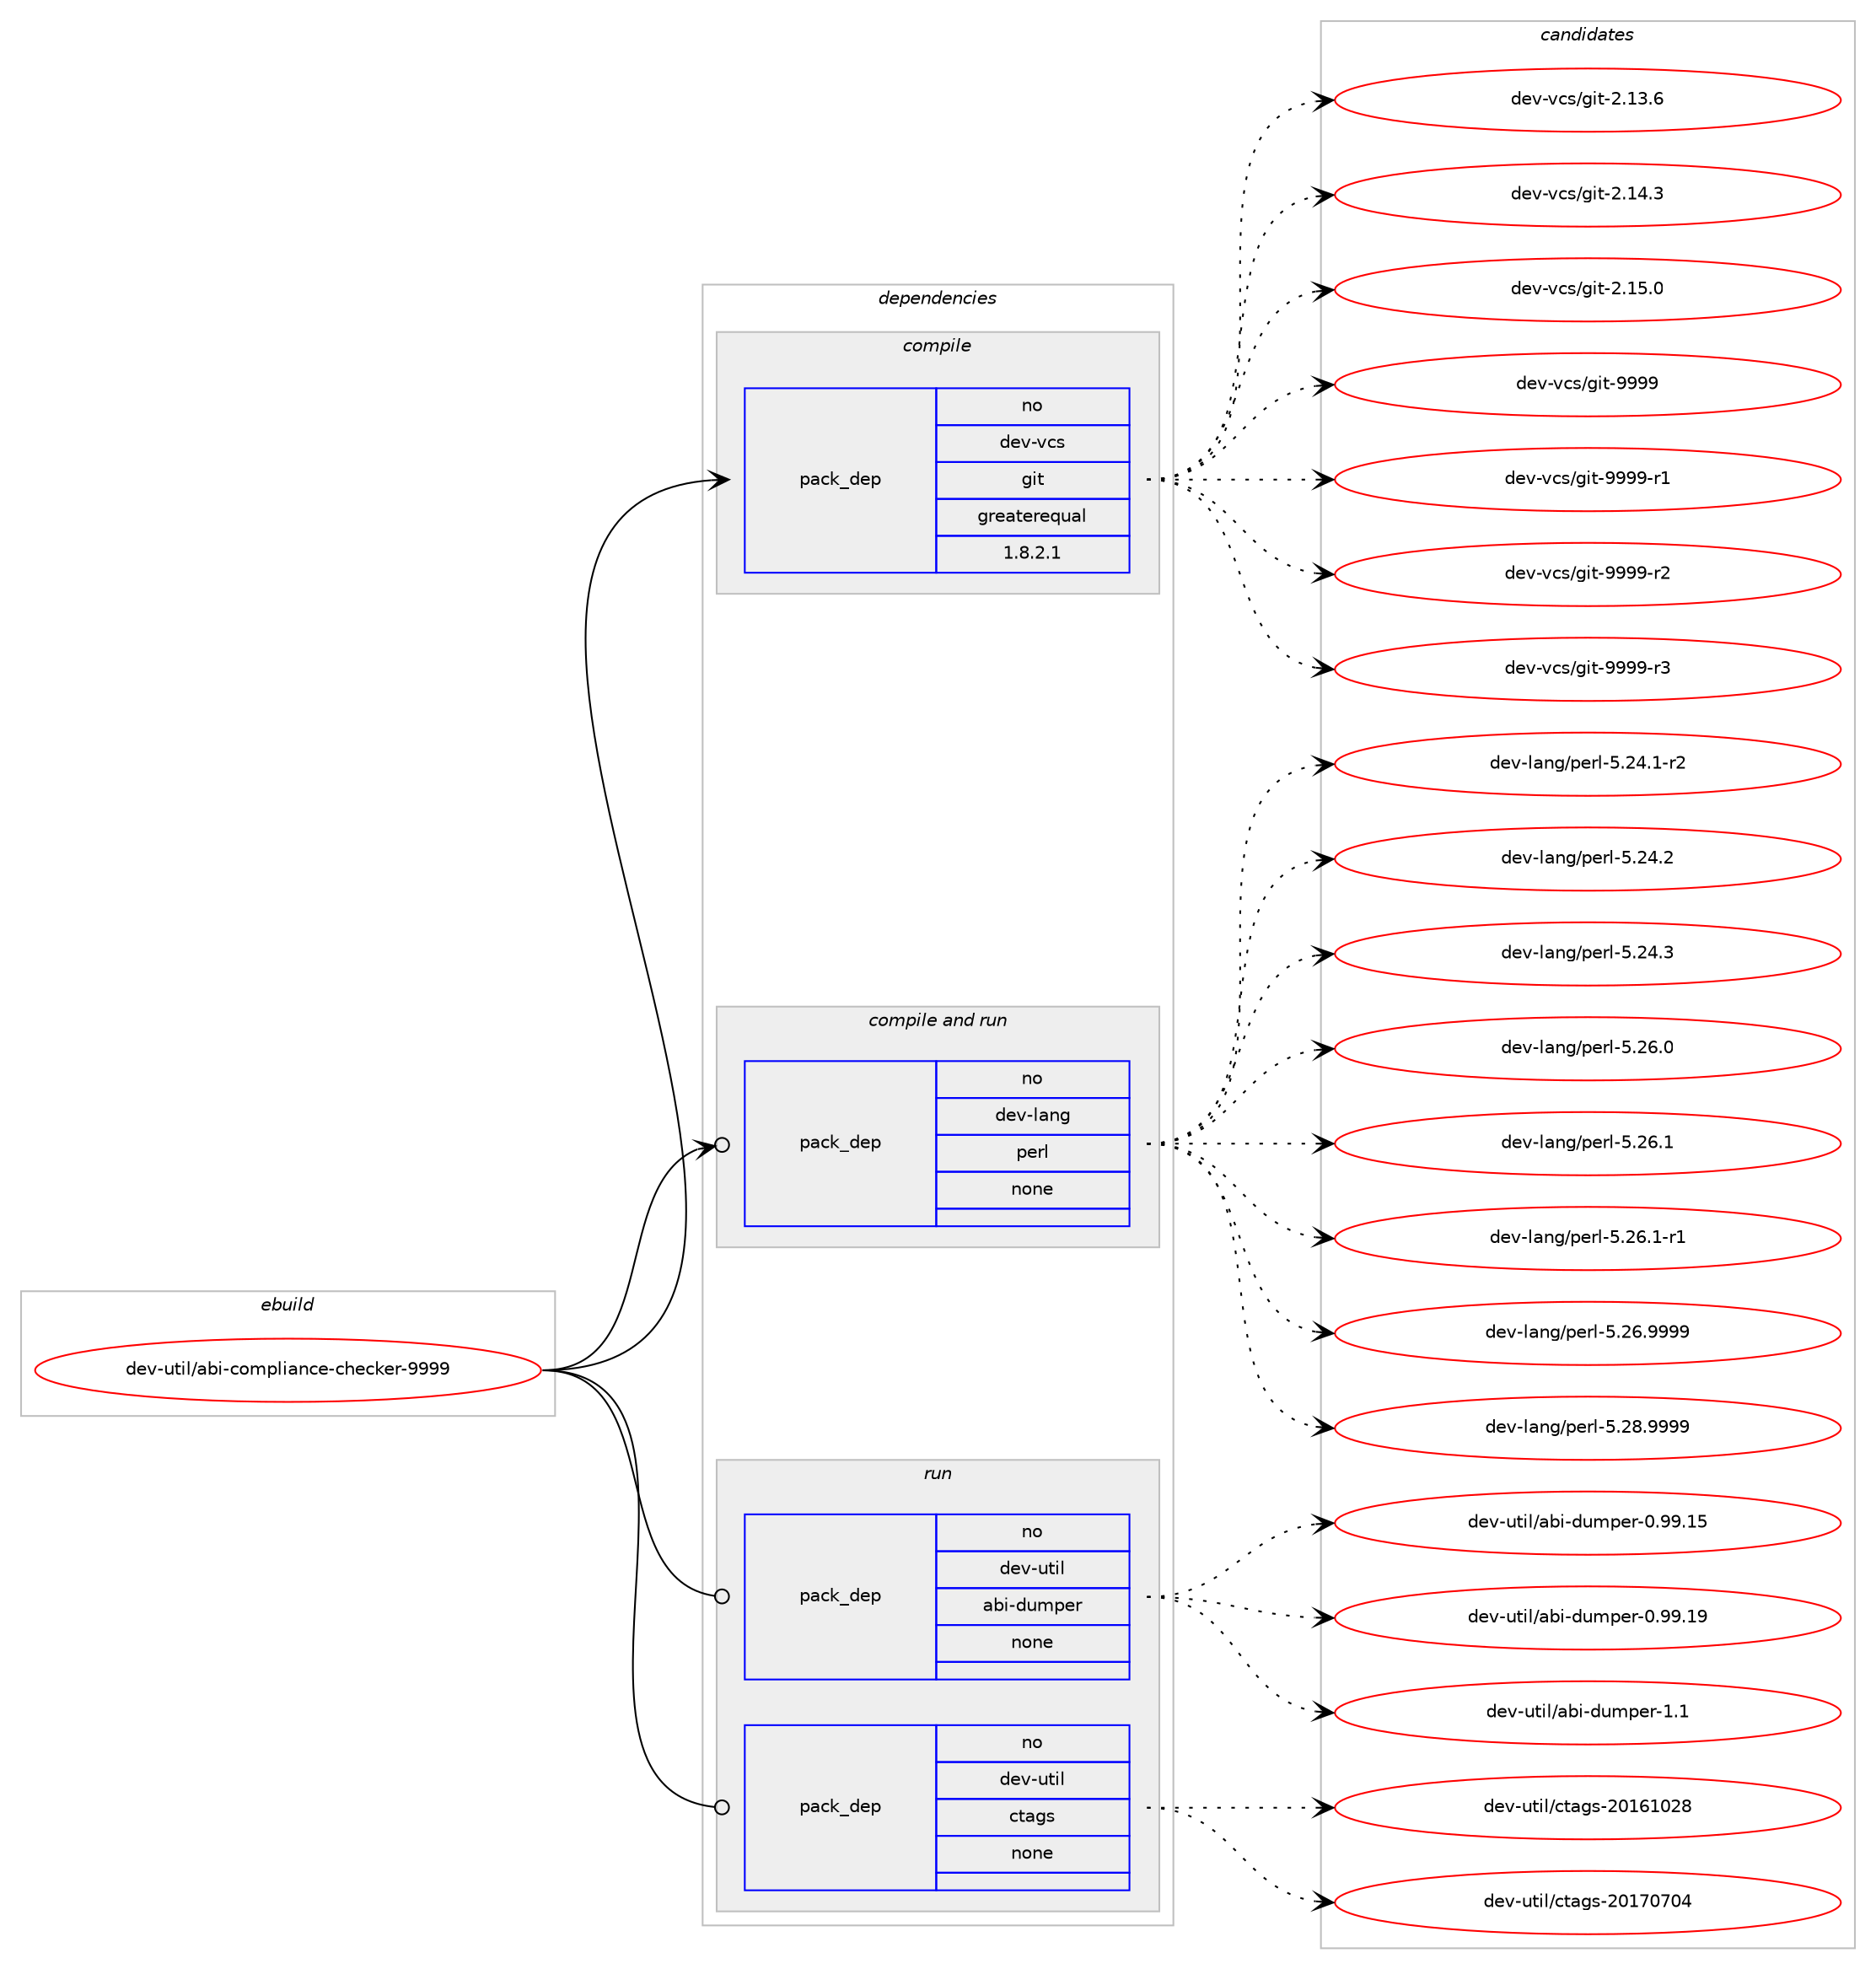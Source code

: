 digraph prolog {

# *************
# Graph options
# *************

newrank=true;
concentrate=true;
compound=true;
graph [rankdir=LR,fontname=Helvetica,fontsize=10,ranksep=1.5];#, ranksep=2.5, nodesep=0.2];
edge  [arrowhead=vee];
node  [fontname=Helvetica,fontsize=10];

# **********
# The ebuild
# **********

subgraph cluster_leftcol {
color=gray;
rank=same;
label=<<i>ebuild</i>>;
id [label="dev-util/abi-compliance-checker-9999", color=red, width=4, href="../dev-util/abi-compliance-checker-9999.svg"];
}

# ****************
# The dependencies
# ****************

subgraph cluster_midcol {
color=gray;
label=<<i>dependencies</i>>;
subgraph cluster_compile {
fillcolor="#eeeeee";
style=filled;
label=<<i>compile</i>>;
subgraph pack199903 {
dependency281264 [label=<<TABLE BORDER="0" CELLBORDER="1" CELLSPACING="0" CELLPADDING="4" WIDTH="220"><TR><TD ROWSPAN="6" CELLPADDING="30">pack_dep</TD></TR><TR><TD WIDTH="110">no</TD></TR><TR><TD>dev-vcs</TD></TR><TR><TD>git</TD></TR><TR><TD>greaterequal</TD></TR><TR><TD>1.8.2.1</TD></TR></TABLE>>, shape=none, color=blue];
}
id:e -> dependency281264:w [weight=20,style="solid",arrowhead="vee"];
}
subgraph cluster_compileandrun {
fillcolor="#eeeeee";
style=filled;
label=<<i>compile and run</i>>;
subgraph pack199904 {
dependency281265 [label=<<TABLE BORDER="0" CELLBORDER="1" CELLSPACING="0" CELLPADDING="4" WIDTH="220"><TR><TD ROWSPAN="6" CELLPADDING="30">pack_dep</TD></TR><TR><TD WIDTH="110">no</TD></TR><TR><TD>dev-lang</TD></TR><TR><TD>perl</TD></TR><TR><TD>none</TD></TR><TR><TD></TD></TR></TABLE>>, shape=none, color=blue];
}
id:e -> dependency281265:w [weight=20,style="solid",arrowhead="odotvee"];
}
subgraph cluster_run {
fillcolor="#eeeeee";
style=filled;
label=<<i>run</i>>;
subgraph pack199905 {
dependency281266 [label=<<TABLE BORDER="0" CELLBORDER="1" CELLSPACING="0" CELLPADDING="4" WIDTH="220"><TR><TD ROWSPAN="6" CELLPADDING="30">pack_dep</TD></TR><TR><TD WIDTH="110">no</TD></TR><TR><TD>dev-util</TD></TR><TR><TD>abi-dumper</TD></TR><TR><TD>none</TD></TR><TR><TD></TD></TR></TABLE>>, shape=none, color=blue];
}
id:e -> dependency281266:w [weight=20,style="solid",arrowhead="odot"];
subgraph pack199906 {
dependency281267 [label=<<TABLE BORDER="0" CELLBORDER="1" CELLSPACING="0" CELLPADDING="4" WIDTH="220"><TR><TD ROWSPAN="6" CELLPADDING="30">pack_dep</TD></TR><TR><TD WIDTH="110">no</TD></TR><TR><TD>dev-util</TD></TR><TR><TD>ctags</TD></TR><TR><TD>none</TD></TR><TR><TD></TD></TR></TABLE>>, shape=none, color=blue];
}
id:e -> dependency281267:w [weight=20,style="solid",arrowhead="odot"];
}
}

# **************
# The candidates
# **************

subgraph cluster_choices {
rank=same;
color=gray;
label=<<i>candidates</i>>;

subgraph choice199903 {
color=black;
nodesep=1;
choice10010111845118991154710310511645504649514654 [label="dev-vcs/git-2.13.6", color=red, width=4,href="../dev-vcs/git-2.13.6.svg"];
choice10010111845118991154710310511645504649524651 [label="dev-vcs/git-2.14.3", color=red, width=4,href="../dev-vcs/git-2.14.3.svg"];
choice10010111845118991154710310511645504649534648 [label="dev-vcs/git-2.15.0", color=red, width=4,href="../dev-vcs/git-2.15.0.svg"];
choice1001011184511899115471031051164557575757 [label="dev-vcs/git-9999", color=red, width=4,href="../dev-vcs/git-9999.svg"];
choice10010111845118991154710310511645575757574511449 [label="dev-vcs/git-9999-r1", color=red, width=4,href="../dev-vcs/git-9999-r1.svg"];
choice10010111845118991154710310511645575757574511450 [label="dev-vcs/git-9999-r2", color=red, width=4,href="../dev-vcs/git-9999-r2.svg"];
choice10010111845118991154710310511645575757574511451 [label="dev-vcs/git-9999-r3", color=red, width=4,href="../dev-vcs/git-9999-r3.svg"];
dependency281264:e -> choice10010111845118991154710310511645504649514654:w [style=dotted,weight="100"];
dependency281264:e -> choice10010111845118991154710310511645504649524651:w [style=dotted,weight="100"];
dependency281264:e -> choice10010111845118991154710310511645504649534648:w [style=dotted,weight="100"];
dependency281264:e -> choice1001011184511899115471031051164557575757:w [style=dotted,weight="100"];
dependency281264:e -> choice10010111845118991154710310511645575757574511449:w [style=dotted,weight="100"];
dependency281264:e -> choice10010111845118991154710310511645575757574511450:w [style=dotted,weight="100"];
dependency281264:e -> choice10010111845118991154710310511645575757574511451:w [style=dotted,weight="100"];
}
subgraph choice199904 {
color=black;
nodesep=1;
choice100101118451089711010347112101114108455346505246494511450 [label="dev-lang/perl-5.24.1-r2", color=red, width=4,href="../dev-lang/perl-5.24.1-r2.svg"];
choice10010111845108971101034711210111410845534650524650 [label="dev-lang/perl-5.24.2", color=red, width=4,href="../dev-lang/perl-5.24.2.svg"];
choice10010111845108971101034711210111410845534650524651 [label="dev-lang/perl-5.24.3", color=red, width=4,href="../dev-lang/perl-5.24.3.svg"];
choice10010111845108971101034711210111410845534650544648 [label="dev-lang/perl-5.26.0", color=red, width=4,href="../dev-lang/perl-5.26.0.svg"];
choice10010111845108971101034711210111410845534650544649 [label="dev-lang/perl-5.26.1", color=red, width=4,href="../dev-lang/perl-5.26.1.svg"];
choice100101118451089711010347112101114108455346505446494511449 [label="dev-lang/perl-5.26.1-r1", color=red, width=4,href="../dev-lang/perl-5.26.1-r1.svg"];
choice10010111845108971101034711210111410845534650544657575757 [label="dev-lang/perl-5.26.9999", color=red, width=4,href="../dev-lang/perl-5.26.9999.svg"];
choice10010111845108971101034711210111410845534650564657575757 [label="dev-lang/perl-5.28.9999", color=red, width=4,href="../dev-lang/perl-5.28.9999.svg"];
dependency281265:e -> choice100101118451089711010347112101114108455346505246494511450:w [style=dotted,weight="100"];
dependency281265:e -> choice10010111845108971101034711210111410845534650524650:w [style=dotted,weight="100"];
dependency281265:e -> choice10010111845108971101034711210111410845534650524651:w [style=dotted,weight="100"];
dependency281265:e -> choice10010111845108971101034711210111410845534650544648:w [style=dotted,weight="100"];
dependency281265:e -> choice10010111845108971101034711210111410845534650544649:w [style=dotted,weight="100"];
dependency281265:e -> choice100101118451089711010347112101114108455346505446494511449:w [style=dotted,weight="100"];
dependency281265:e -> choice10010111845108971101034711210111410845534650544657575757:w [style=dotted,weight="100"];
dependency281265:e -> choice10010111845108971101034711210111410845534650564657575757:w [style=dotted,weight="100"];
}
subgraph choice199905 {
color=black;
nodesep=1;
choice10010111845117116105108479798105451001171091121011144548465757464953 [label="dev-util/abi-dumper-0.99.15", color=red, width=4,href="../dev-util/abi-dumper-0.99.15.svg"];
choice10010111845117116105108479798105451001171091121011144548465757464957 [label="dev-util/abi-dumper-0.99.19", color=red, width=4,href="../dev-util/abi-dumper-0.99.19.svg"];
choice100101118451171161051084797981054510011710911210111445494649 [label="dev-util/abi-dumper-1.1", color=red, width=4,href="../dev-util/abi-dumper-1.1.svg"];
dependency281266:e -> choice10010111845117116105108479798105451001171091121011144548465757464953:w [style=dotted,weight="100"];
dependency281266:e -> choice10010111845117116105108479798105451001171091121011144548465757464957:w [style=dotted,weight="100"];
dependency281266:e -> choice100101118451171161051084797981054510011710911210111445494649:w [style=dotted,weight="100"];
}
subgraph choice199906 {
color=black;
nodesep=1;
choice10010111845117116105108479911697103115455048495449485056 [label="dev-util/ctags-20161028", color=red, width=4,href="../dev-util/ctags-20161028.svg"];
choice10010111845117116105108479911697103115455048495548554852 [label="dev-util/ctags-20170704", color=red, width=4,href="../dev-util/ctags-20170704.svg"];
dependency281267:e -> choice10010111845117116105108479911697103115455048495449485056:w [style=dotted,weight="100"];
dependency281267:e -> choice10010111845117116105108479911697103115455048495548554852:w [style=dotted,weight="100"];
}
}

}
